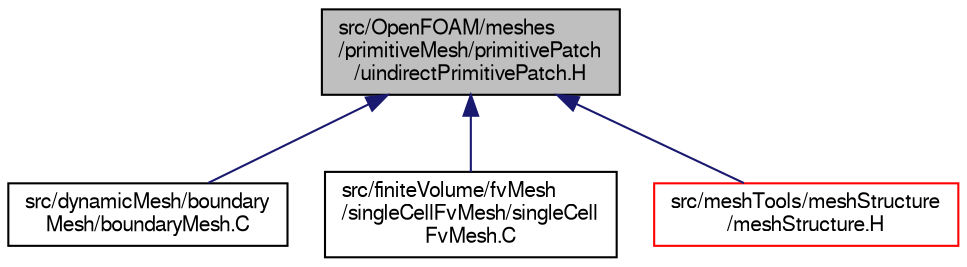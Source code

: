 digraph "src/OpenFOAM/meshes/primitiveMesh/primitivePatch/uindirectPrimitivePatch.H"
{
  bgcolor="transparent";
  edge [fontname="FreeSans",fontsize="10",labelfontname="FreeSans",labelfontsize="10"];
  node [fontname="FreeSans",fontsize="10",shape=record];
  Node151 [label="src/OpenFOAM/meshes\l/primitiveMesh/primitivePatch\l/uindirectPrimitivePatch.H",height=0.2,width=0.4,color="black", fillcolor="grey75", style="filled", fontcolor="black"];
  Node151 -> Node152 [dir="back",color="midnightblue",fontsize="10",style="solid",fontname="FreeSans"];
  Node152 [label="src/dynamicMesh/boundary\lMesh/boundaryMesh.C",height=0.2,width=0.4,color="black",URL="$a00383.html"];
  Node151 -> Node153 [dir="back",color="midnightblue",fontsize="10",style="solid",fontname="FreeSans"];
  Node153 [label="src/finiteVolume/fvMesh\l/singleCellFvMesh/singleCell\lFvMesh.C",height=0.2,width=0.4,color="black",URL="$a03701.html"];
  Node151 -> Node154 [dir="back",color="midnightblue",fontsize="10",style="solid",fontname="FreeSans"];
  Node154 [label="src/meshTools/meshStructure\l/meshStructure.H",height=0.2,width=0.4,color="red",URL="$a07643.html"];
}
